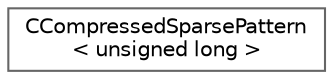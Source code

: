 digraph "Graphical Class Hierarchy"
{
 // LATEX_PDF_SIZE
  bgcolor="transparent";
  edge [fontname=Helvetica,fontsize=10,labelfontname=Helvetica,labelfontsize=10];
  node [fontname=Helvetica,fontsize=10,shape=box,height=0.2,width=0.4];
  rankdir="LR";
  Node0 [id="Node000000",label="CCompressedSparsePattern\l\< unsigned long \>",height=0.2,width=0.4,color="grey40", fillcolor="white", style="filled",URL="$classCCompressedSparsePattern.html",tooltip=" "];
}
